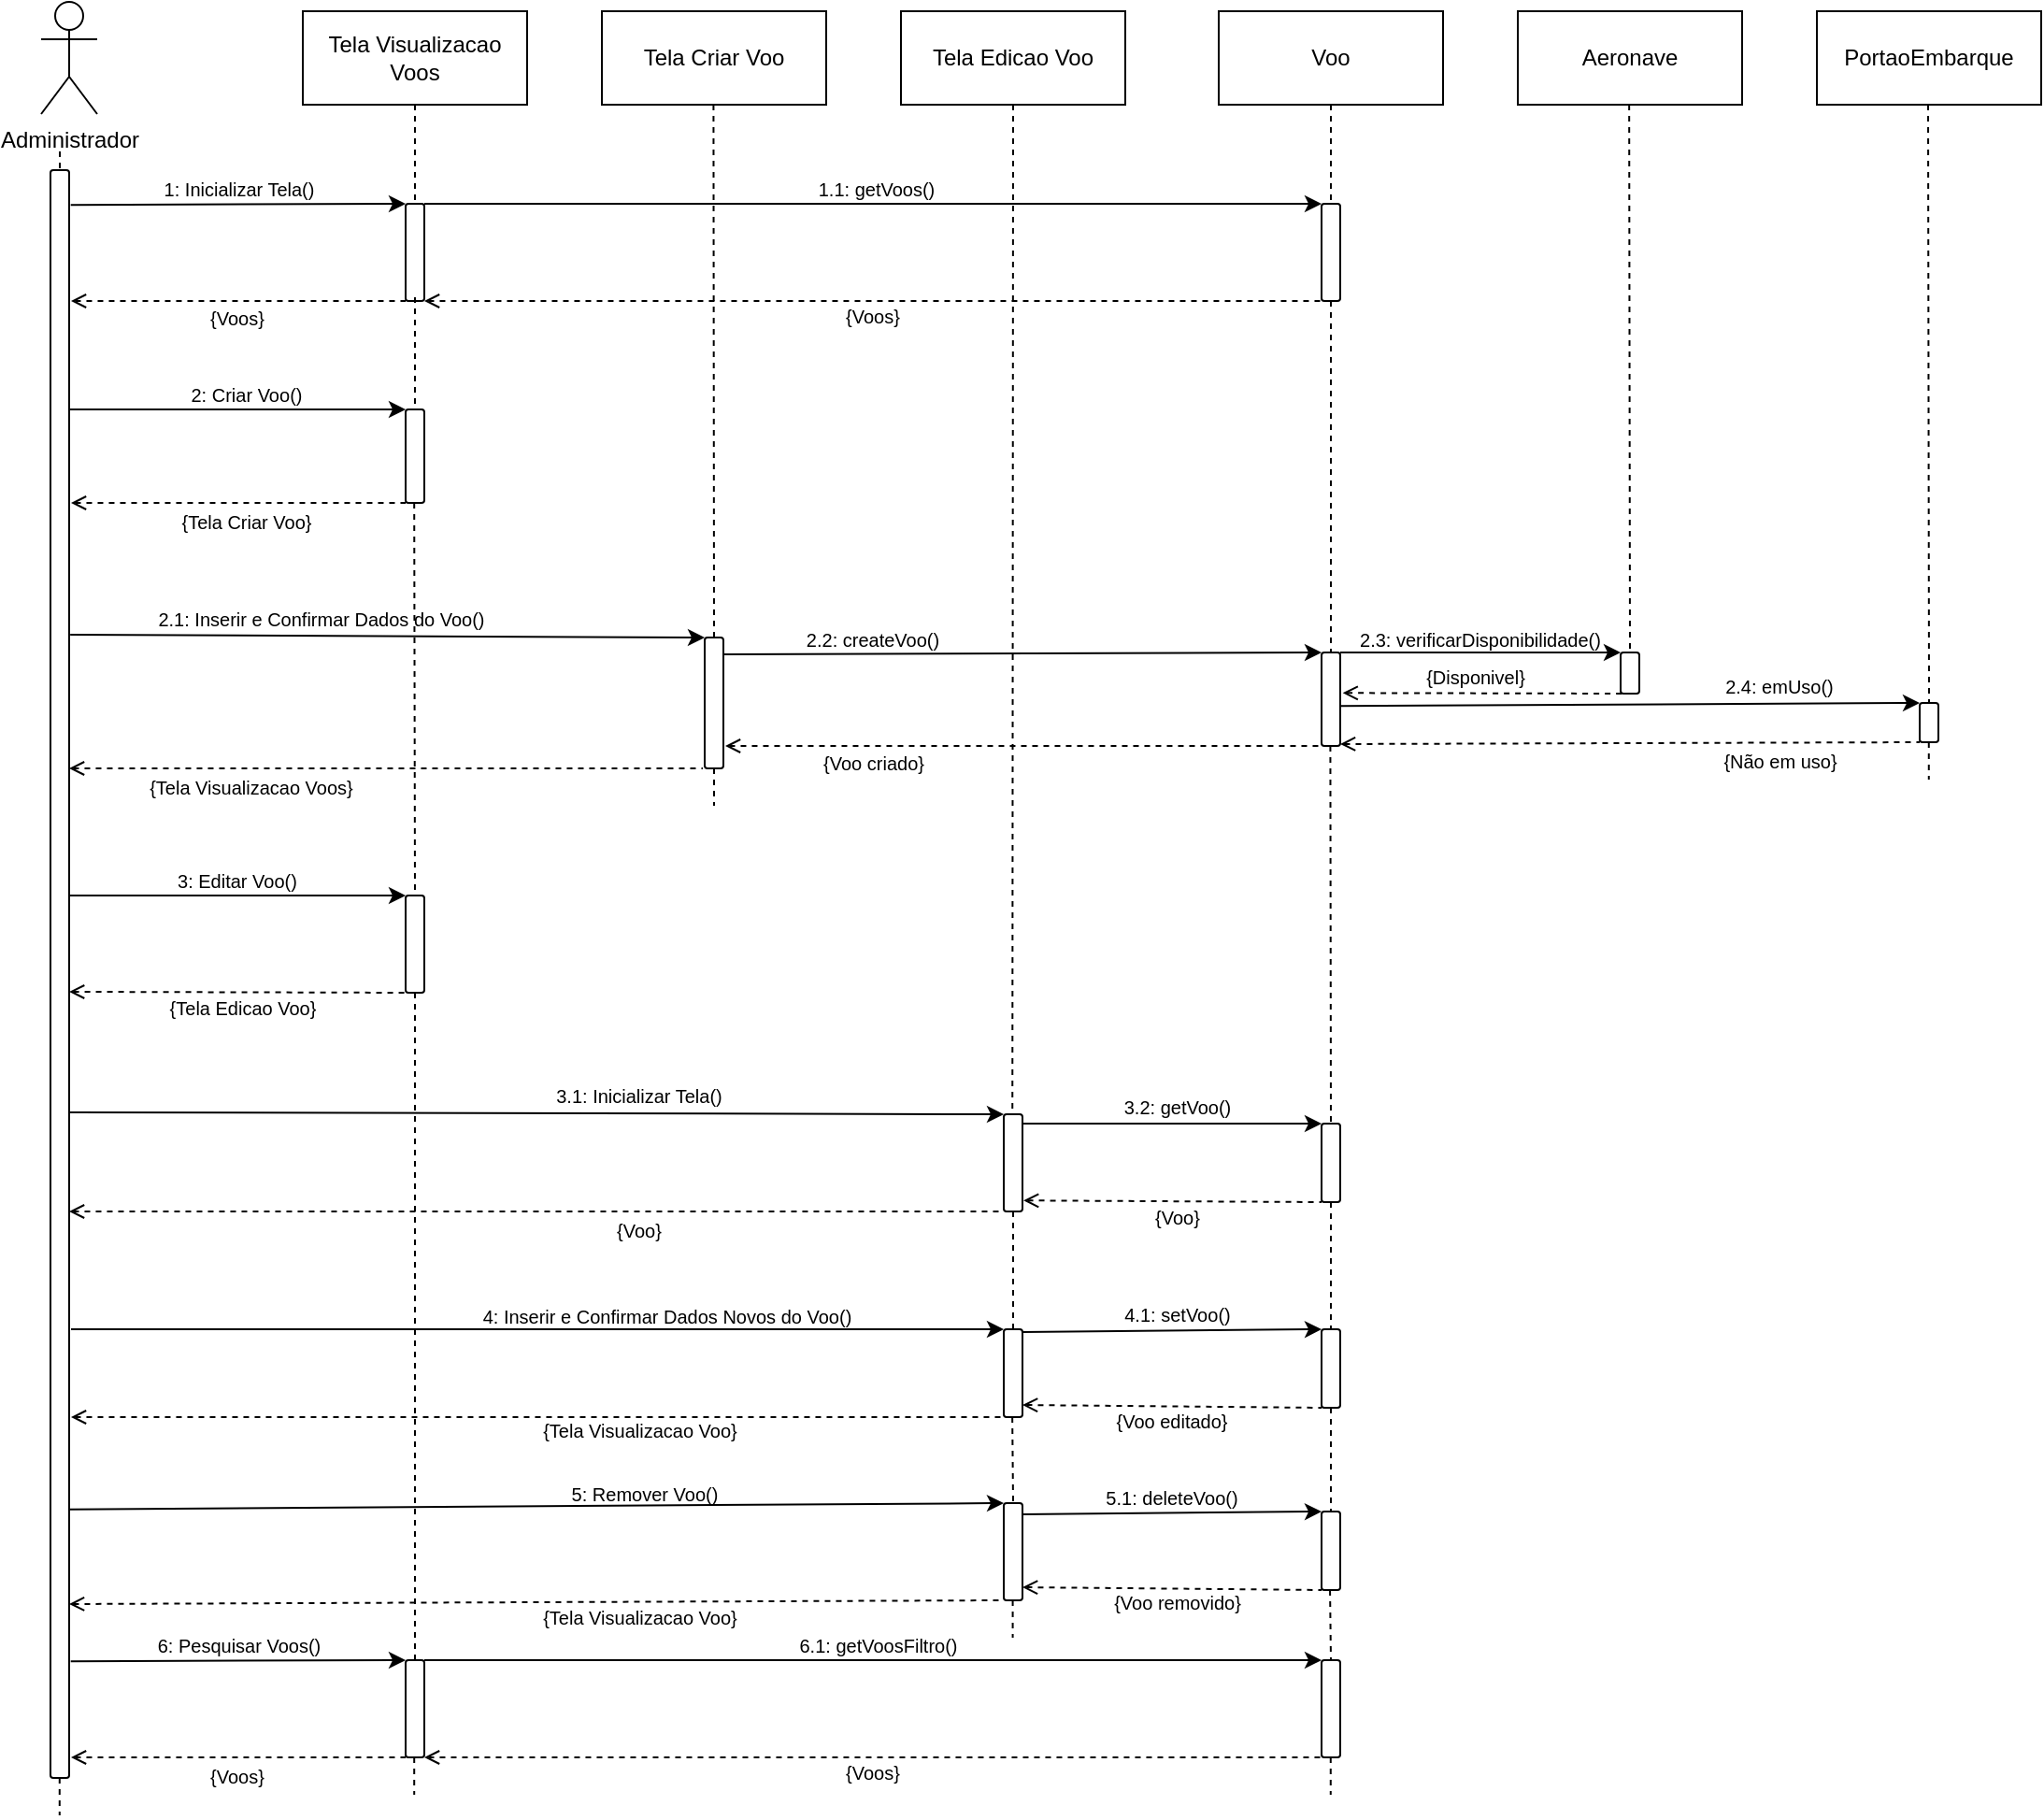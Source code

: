 <mxfile version="26.0.4">
  <diagram name="Página-1" id="dqLcOb5ojzZijLl2xL6k">
    <mxGraphModel dx="1434" dy="706" grid="1" gridSize="10" guides="1" tooltips="1" connect="1" arrows="1" fold="1" page="1" pageScale="1" pageWidth="827" pageHeight="1169" math="0" shadow="0">
      <root>
        <mxCell id="0" />
        <mxCell id="1" parent="0" />
        <mxCell id="axeA_orivt2Zv7nJtLyO-1" value="Administrador" style="shape=umlActor;verticalLabelPosition=bottom;verticalAlign=top;html=1;outlineConnect=0;" parent="1" vertex="1">
          <mxGeometry x="130" y="210" width="30" height="60" as="geometry" />
        </mxCell>
        <mxCell id="axeA_orivt2Zv7nJtLyO-3" value="Tela Visualizacao Voos" style="rounded=0;whiteSpace=wrap;html=1;" parent="1" vertex="1">
          <mxGeometry x="270" y="215" width="120" height="50" as="geometry" />
        </mxCell>
        <mxCell id="axeA_orivt2Zv7nJtLyO-4" value="Voo" style="rounded=0;whiteSpace=wrap;html=1;" parent="1" vertex="1">
          <mxGeometry x="760" y="215" width="120" height="50" as="geometry" />
        </mxCell>
        <mxCell id="axeA_orivt2Zv7nJtLyO-5" value="" style="endArrow=none;dashed=1;html=1;rounded=0;exitX=0.5;exitY=1;exitDx=0;exitDy=0;" parent="1" source="axeA_orivt2Zv7nJtLyO-8" edge="1">
          <mxGeometry width="50" height="50" relative="1" as="geometry">
            <mxPoint x="140" y="290" as="sourcePoint" />
            <mxPoint x="140" y="912.5" as="targetPoint" />
          </mxGeometry>
        </mxCell>
        <mxCell id="axeA_orivt2Zv7nJtLyO-9" value="" style="endArrow=none;dashed=1;html=1;rounded=0;entryX=0.5;entryY=0;entryDx=0;entryDy=0;" parent="1" target="axeA_orivt2Zv7nJtLyO-8" edge="1">
          <mxGeometry width="50" height="50" relative="1" as="geometry">
            <mxPoint x="140" y="290" as="sourcePoint" />
            <mxPoint x="140" y="650" as="targetPoint" />
          </mxGeometry>
        </mxCell>
        <mxCell id="axeA_orivt2Zv7nJtLyO-8" value="" style="rounded=1;whiteSpace=wrap;html=1;" parent="1" vertex="1">
          <mxGeometry x="135" y="300" width="10" height="860" as="geometry" />
        </mxCell>
        <mxCell id="axeA_orivt2Zv7nJtLyO-12" value="" style="rounded=1;whiteSpace=wrap;html=1;" parent="1" vertex="1">
          <mxGeometry x="325" y="428" width="10" height="50" as="geometry" />
        </mxCell>
        <mxCell id="axeA_orivt2Zv7nJtLyO-13" value="" style="endArrow=classic;html=1;rounded=0;entryX=0;entryY=0;entryDx=0;entryDy=0;" parent="1" target="axeA_orivt2Zv7nJtLyO-12" edge="1">
          <mxGeometry width="50" height="50" relative="1" as="geometry">
            <mxPoint x="145" y="428" as="sourcePoint" />
            <mxPoint x="320" y="428" as="targetPoint" />
          </mxGeometry>
        </mxCell>
        <mxCell id="axeA_orivt2Zv7nJtLyO-14" value="&lt;font&gt;2: Criar &lt;/font&gt;Voo&lt;font&gt;()&lt;/font&gt;" style="text;html=1;align=center;verticalAlign=middle;whiteSpace=wrap;rounded=0;fontSize=10;" parent="1" vertex="1">
          <mxGeometry x="170" y="410" width="140" height="20" as="geometry" />
        </mxCell>
        <mxCell id="axeA_orivt2Zv7nJtLyO-15" value="" style="endArrow=none;dashed=1;html=1;rounded=0;exitX=0.5;exitY=1;exitDx=0;exitDy=0;entryX=0.5;entryY=0;entryDx=0;entryDy=0;" parent="1" source="axeA_orivt2Zv7nJtLyO-4" target="axeA_orivt2Zv7nJtLyO-65" edge="1">
          <mxGeometry width="50" height="50" relative="1" as="geometry">
            <mxPoint x="929.76" y="265" as="sourcePoint" />
            <mxPoint x="929.76" y="515" as="targetPoint" />
          </mxGeometry>
        </mxCell>
        <mxCell id="axeA_orivt2Zv7nJtLyO-17" value="Tela Criar Voo" style="rounded=0;whiteSpace=wrap;html=1;" parent="1" vertex="1">
          <mxGeometry x="430" y="215" width="120" height="50" as="geometry" />
        </mxCell>
        <mxCell id="axeA_orivt2Zv7nJtLyO-18" value="" style="endArrow=none;dashed=1;html=1;rounded=0;exitX=0.5;exitY=1;exitDx=0;exitDy=0;" parent="1" source="axeA_orivt2Zv7nJtLyO-22" edge="1">
          <mxGeometry width="50" height="50" relative="1" as="geometry">
            <mxPoint x="489.76" y="395" as="sourcePoint" />
            <mxPoint x="490" y="640" as="targetPoint" />
          </mxGeometry>
        </mxCell>
        <mxCell id="axeA_orivt2Zv7nJtLyO-20" value="{Tela Criar&amp;nbsp;Voo}" style="text;html=1;align=center;verticalAlign=middle;whiteSpace=wrap;rounded=0;fontSize=10;" parent="1" vertex="1">
          <mxGeometry x="165" y="478" width="150" height="20" as="geometry" />
        </mxCell>
        <mxCell id="axeA_orivt2Zv7nJtLyO-23" value="" style="endArrow=none;html=1;rounded=0;entryX=0;entryY=1;entryDx=0;entryDy=0;dashed=1;endFill=0;startArrow=open;startFill=0;" parent="1" target="axeA_orivt2Zv7nJtLyO-12" edge="1">
          <mxGeometry width="50" height="50" relative="1" as="geometry">
            <mxPoint x="146" y="478" as="sourcePoint" />
            <mxPoint x="290" y="478" as="targetPoint" />
          </mxGeometry>
        </mxCell>
        <mxCell id="axeA_orivt2Zv7nJtLyO-22" value="" style="rounded=1;whiteSpace=wrap;html=1;" parent="1" vertex="1">
          <mxGeometry x="485" y="550" width="10" height="70" as="geometry" />
        </mxCell>
        <mxCell id="axeA_orivt2Zv7nJtLyO-27" value="" style="endArrow=classic;html=1;rounded=0;entryX=0;entryY=0;entryDx=0;entryDy=0;exitX=1.058;exitY=0.289;exitDx=0;exitDy=0;exitPerimeter=0;" parent="1" source="axeA_orivt2Zv7nJtLyO-8" target="axeA_orivt2Zv7nJtLyO-22" edge="1">
          <mxGeometry width="50" height="50" relative="1" as="geometry">
            <mxPoint x="150" y="550" as="sourcePoint" />
            <mxPoint x="485" y="550" as="targetPoint" />
          </mxGeometry>
        </mxCell>
        <mxCell id="axeA_orivt2Zv7nJtLyO-30" value="&lt;font&gt;2.1: Inserir e Confirmar Dados do &lt;/font&gt;Voo&lt;font&gt;()&lt;/font&gt;" style="text;html=1;align=center;verticalAlign=middle;whiteSpace=wrap;rounded=0;fontSize=10;" parent="1" vertex="1">
          <mxGeometry x="155" y="530" width="250" height="20" as="geometry" />
        </mxCell>
        <mxCell id="axeA_orivt2Zv7nJtLyO-31" value="" style="endArrow=classic;html=1;rounded=0;exitX=1.024;exitY=0.356;exitDx=0;exitDy=0;exitPerimeter=0;entryX=0;entryY=0;entryDx=0;entryDy=0;" parent="1" target="axeA_orivt2Zv7nJtLyO-32" edge="1">
          <mxGeometry width="50" height="50" relative="1" as="geometry">
            <mxPoint x="495" y="559" as="sourcePoint" />
            <mxPoint x="630" y="558" as="targetPoint" />
          </mxGeometry>
        </mxCell>
        <mxCell id="axeA_orivt2Zv7nJtLyO-32" value="" style="rounded=1;whiteSpace=wrap;html=1;" parent="1" vertex="1">
          <mxGeometry x="815" y="558" width="10" height="50" as="geometry" />
        </mxCell>
        <mxCell id="axeA_orivt2Zv7nJtLyO-34" value="" style="endArrow=none;html=1;rounded=0;entryX=0;entryY=1;entryDx=0;entryDy=0;dashed=1;endFill=0;startArrow=open;startFill=0;" parent="1" target="axeA_orivt2Zv7nJtLyO-32" edge="1">
          <mxGeometry width="50" height="50" relative="1" as="geometry">
            <mxPoint x="496" y="608" as="sourcePoint" />
            <mxPoint x="645" y="599" as="targetPoint" />
          </mxGeometry>
        </mxCell>
        <mxCell id="axeA_orivt2Zv7nJtLyO-35" value="2.2: createVoo()" style="text;html=1;align=center;verticalAlign=middle;whiteSpace=wrap;rounded=0;fontSize=10;" parent="1" vertex="1">
          <mxGeometry x="475" y="541" width="200" height="20" as="geometry" />
        </mxCell>
        <mxCell id="axeA_orivt2Zv7nJtLyO-36" value="" style="endArrow=none;html=1;rounded=0;entryX=0;entryY=1;entryDx=0;entryDy=0;dashed=1;endFill=0;startArrow=open;startFill=0;" parent="1" edge="1">
          <mxGeometry width="50" height="50" relative="1" as="geometry">
            <mxPoint x="145" y="620" as="sourcePoint" />
            <mxPoint x="484" y="620" as="targetPoint" />
          </mxGeometry>
        </mxCell>
        <mxCell id="axeA_orivt2Zv7nJtLyO-37" value="{Tela Visualizacao&amp;nbsp;Voos}" style="text;html=1;align=center;verticalAlign=middle;whiteSpace=wrap;rounded=0;fontSize=10;" parent="1" vertex="1">
          <mxGeometry x="155" y="620" width="175" height="20" as="geometry" />
        </mxCell>
        <mxCell id="axeA_orivt2Zv7nJtLyO-40" value="Tela Edicao Voo" style="rounded=0;whiteSpace=wrap;html=1;" parent="1" vertex="1">
          <mxGeometry x="590" y="215" width="120" height="50" as="geometry" />
        </mxCell>
        <mxCell id="axeA_orivt2Zv7nJtLyO-45" value="" style="endArrow=none;dashed=1;html=1;rounded=0;exitX=0.5;exitY=1;exitDx=0;exitDy=0;entryX=0.5;entryY=0;entryDx=0;entryDy=0;" parent="1" source="axeA_orivt2Zv7nJtLyO-81" target="0-eEK_Ey9VHcflzUC_9f-5" edge="1">
          <mxGeometry width="50" height="50" relative="1" as="geometry">
            <mxPoint x="650" y="140" as="sourcePoint" />
            <mxPoint x="650" y="915" as="targetPoint" />
          </mxGeometry>
        </mxCell>
        <mxCell id="axeA_orivt2Zv7nJtLyO-54" value="" style="rounded=1;whiteSpace=wrap;html=1;" parent="1" vertex="1">
          <mxGeometry x="325" y="318" width="10" height="52" as="geometry" />
        </mxCell>
        <mxCell id="axeA_orivt2Zv7nJtLyO-60" value="" style="endArrow=classic;html=1;rounded=0;exitX=1.085;exitY=0.449;exitDx=0;exitDy=0;exitPerimeter=0;entryX=0;entryY=0;entryDx=0;entryDy=0;" parent="1" target="axeA_orivt2Zv7nJtLyO-54" edge="1">
          <mxGeometry width="50" height="50" relative="1" as="geometry">
            <mxPoint x="145.85" y="318.59" as="sourcePoint" />
            <mxPoint x="690" y="309" as="targetPoint" />
          </mxGeometry>
        </mxCell>
        <mxCell id="axeA_orivt2Zv7nJtLyO-61" value="" style="endArrow=none;html=1;rounded=0;entryX=0;entryY=1;entryDx=0;entryDy=0;dashed=1;endFill=0;startArrow=open;startFill=0;" parent="1" target="axeA_orivt2Zv7nJtLyO-54" edge="1">
          <mxGeometry width="50" height="50" relative="1" as="geometry">
            <mxPoint x="146" y="370" as="sourcePoint" />
            <mxPoint x="635" y="368" as="targetPoint" />
          </mxGeometry>
        </mxCell>
        <mxCell id="axeA_orivt2Zv7nJtLyO-63" value="&lt;font&gt;1: Inicializar Tela()&lt;/font&gt;" style="text;html=1;align=center;verticalAlign=middle;whiteSpace=wrap;rounded=0;fontSize=10;" parent="1" vertex="1">
          <mxGeometry x="156" y="300" width="160" height="20" as="geometry" />
        </mxCell>
        <mxCell id="axeA_orivt2Zv7nJtLyO-65" value="" style="rounded=1;whiteSpace=wrap;html=1;" parent="1" vertex="1">
          <mxGeometry x="815" y="318" width="10" height="52" as="geometry" />
        </mxCell>
        <mxCell id="axeA_orivt2Zv7nJtLyO-66" value="" style="endArrow=classic;html=1;rounded=0;exitX=1;exitY=0;exitDx=0;exitDy=0;entryX=0;entryY=0;entryDx=0;entryDy=0;" parent="1" source="axeA_orivt2Zv7nJtLyO-54" target="axeA_orivt2Zv7nJtLyO-65" edge="1">
          <mxGeometry width="50" height="50" relative="1" as="geometry">
            <mxPoint x="624" y="318.66" as="sourcePoint" />
            <mxPoint x="820" y="320" as="targetPoint" />
          </mxGeometry>
        </mxCell>
        <mxCell id="axeA_orivt2Zv7nJtLyO-67" value="" style="endArrow=none;html=1;rounded=0;entryX=0;entryY=1;entryDx=0;entryDy=0;dashed=1;endFill=0;startArrow=open;startFill=0;exitX=1;exitY=1;exitDx=0;exitDy=0;" parent="1" source="axeA_orivt2Zv7nJtLyO-54" target="axeA_orivt2Zv7nJtLyO-65" edge="1">
          <mxGeometry width="50" height="50" relative="1" as="geometry">
            <mxPoint x="623" y="368" as="sourcePoint" />
            <mxPoint x="925" y="368" as="targetPoint" />
          </mxGeometry>
        </mxCell>
        <mxCell id="axeA_orivt2Zv7nJtLyO-68" value="&lt;font&gt;3.2: get&lt;/font&gt;Voo&lt;font&gt;()&lt;/font&gt;" style="text;html=1;align=center;verticalAlign=middle;whiteSpace=wrap;rounded=0;fontSize=10;" parent="1" vertex="1">
          <mxGeometry x="658" y="791" width="160" height="20" as="geometry" />
        </mxCell>
        <mxCell id="axeA_orivt2Zv7nJtLyO-70" value="{Voos}" style="text;html=1;align=center;verticalAlign=middle;whiteSpace=wrap;rounded=0;fontSize=10;" parent="1" vertex="1">
          <mxGeometry x="510" y="368" width="130" height="20" as="geometry" />
        </mxCell>
        <mxCell id="axeA_orivt2Zv7nJtLyO-73" value="{Voos}" style="text;html=1;align=center;verticalAlign=middle;whiteSpace=wrap;rounded=0;fontSize=10;" parent="1" vertex="1">
          <mxGeometry x="145" y="369" width="180" height="20" as="geometry" />
        </mxCell>
        <mxCell id="axeA_orivt2Zv7nJtLyO-76" value="" style="rounded=1;whiteSpace=wrap;html=1;" parent="1" vertex="1">
          <mxGeometry x="325" y="688" width="10" height="52" as="geometry" />
        </mxCell>
        <mxCell id="axeA_orivt2Zv7nJtLyO-77" value="" style="endArrow=classic;html=1;rounded=0;entryX=0;entryY=0;entryDx=0;entryDy=0;" parent="1" target="axeA_orivt2Zv7nJtLyO-76" edge="1">
          <mxGeometry width="50" height="50" relative="1" as="geometry">
            <mxPoint x="145" y="688" as="sourcePoint" />
            <mxPoint x="691" y="677" as="targetPoint" />
          </mxGeometry>
        </mxCell>
        <mxCell id="axeA_orivt2Zv7nJtLyO-78" value="" style="endArrow=none;html=1;rounded=0;entryX=0;entryY=1;entryDx=0;entryDy=0;dashed=1;endFill=0;startArrow=open;startFill=0;exitX=1.005;exitY=0.617;exitDx=0;exitDy=0;exitPerimeter=0;" parent="1" target="axeA_orivt2Zv7nJtLyO-76" edge="1">
          <mxGeometry width="50" height="50" relative="1" as="geometry">
            <mxPoint x="145.05" y="739.47" as="sourcePoint" />
            <mxPoint x="636" y="736" as="targetPoint" />
          </mxGeometry>
        </mxCell>
        <mxCell id="axeA_orivt2Zv7nJtLyO-79" value="&lt;font&gt;3: Editar &lt;/font&gt;Voo&lt;font&gt;()&lt;/font&gt;" style="text;html=1;align=center;verticalAlign=middle;whiteSpace=wrap;rounded=0;fontSize=10;" parent="1" vertex="1">
          <mxGeometry x="155" y="670" width="160" height="20" as="geometry" />
        </mxCell>
        <mxCell id="axeA_orivt2Zv7nJtLyO-80" value="{Tela Edicao&amp;nbsp;Voo}" style="text;html=1;align=center;verticalAlign=middle;whiteSpace=wrap;rounded=0;fontSize=10;" parent="1" vertex="1">
          <mxGeometry x="148" y="738" width="180" height="20" as="geometry" />
        </mxCell>
        <mxCell id="axeA_orivt2Zv7nJtLyO-81" value="" style="rounded=1;whiteSpace=wrap;html=1;" parent="1" vertex="1">
          <mxGeometry x="645" y="805" width="10" height="52" as="geometry" />
        </mxCell>
        <mxCell id="axeA_orivt2Zv7nJtLyO-83" value="" style="endArrow=classic;html=1;rounded=0;entryX=0;entryY=0;entryDx=0;entryDy=0;exitX=1.015;exitY=0.586;exitDx=0;exitDy=0;exitPerimeter=0;" parent="1" source="axeA_orivt2Zv7nJtLyO-8" target="axeA_orivt2Zv7nJtLyO-81" edge="1">
          <mxGeometry width="50" height="50" relative="1" as="geometry">
            <mxPoint x="150" y="805" as="sourcePoint" />
            <mxPoint x="785" y="809" as="targetPoint" />
          </mxGeometry>
        </mxCell>
        <mxCell id="axeA_orivt2Zv7nJtLyO-84" value="" style="endArrow=none;html=1;rounded=0;entryX=0;entryY=1;entryDx=0;entryDy=0;dashed=1;endFill=0;startArrow=open;startFill=0;" parent="1" target="axeA_orivt2Zv7nJtLyO-81" edge="1">
          <mxGeometry width="50" height="50" relative="1" as="geometry">
            <mxPoint x="145" y="857" as="sourcePoint" />
            <mxPoint x="785" y="861" as="targetPoint" />
          </mxGeometry>
        </mxCell>
        <mxCell id="axeA_orivt2Zv7nJtLyO-85" value="&lt;font&gt;3.1: Inicializar Tela()&lt;/font&gt;" style="text;html=1;align=center;verticalAlign=middle;whiteSpace=wrap;rounded=0;fontSize=10;" parent="1" vertex="1">
          <mxGeometry x="370" y="785" width="160" height="20" as="geometry" />
        </mxCell>
        <mxCell id="axeA_orivt2Zv7nJtLyO-87" value="" style="endArrow=none;dashed=1;html=1;rounded=0;entryX=0.5;entryY=0;entryDx=0;entryDy=0;" parent="1" source="axeA_orivt2Zv7nJtLyO-88" target="0-eEK_Ey9VHcflzUC_9f-7" edge="1">
          <mxGeometry width="50" height="50" relative="1" as="geometry">
            <mxPoint x="795" y="635" as="sourcePoint" />
            <mxPoint x="795" y="925" as="targetPoint" />
          </mxGeometry>
        </mxCell>
        <mxCell id="axeA_orivt2Zv7nJtLyO-88" value="" style="rounded=1;whiteSpace=wrap;html=1;" parent="1" vertex="1">
          <mxGeometry x="815" y="810" width="10" height="42" as="geometry" />
        </mxCell>
        <mxCell id="axeA_orivt2Zv7nJtLyO-90" value="" style="endArrow=classic;html=1;rounded=0;exitX=1;exitY=0;exitDx=0;exitDy=0;entryX=0;entryY=0;entryDx=0;entryDy=0;" parent="1" target="axeA_orivt2Zv7nJtLyO-88" edge="1">
          <mxGeometry width="50" height="50" relative="1" as="geometry">
            <mxPoint x="655" y="810" as="sourcePoint" />
            <mxPoint x="935" y="810.66" as="targetPoint" />
          </mxGeometry>
        </mxCell>
        <mxCell id="axeA_orivt2Zv7nJtLyO-91" value="" style="endArrow=none;html=1;rounded=0;entryX=0;entryY=1;entryDx=0;entryDy=0;dashed=1;endFill=0;startArrow=open;startFill=0;exitX=1.054;exitY=0.887;exitDx=0;exitDy=0;exitPerimeter=0;" parent="1" source="axeA_orivt2Zv7nJtLyO-81" target="axeA_orivt2Zv7nJtLyO-88" edge="1">
          <mxGeometry width="50" height="50" relative="1" as="geometry">
            <mxPoint x="660" y="852" as="sourcePoint" />
            <mxPoint x="786" y="852" as="targetPoint" />
          </mxGeometry>
        </mxCell>
        <mxCell id="axeA_orivt2Zv7nJtLyO-92" value="&lt;font&gt;1.1: get&lt;/font&gt;Voo&lt;font&gt;s()&lt;/font&gt;" style="text;html=1;align=center;verticalAlign=middle;whiteSpace=wrap;rounded=0;fontSize=10;" parent="1" vertex="1">
          <mxGeometry x="497" y="300" width="160" height="20" as="geometry" />
        </mxCell>
        <mxCell id="axeA_orivt2Zv7nJtLyO-93" value="{Voo}" style="text;html=1;align=center;verticalAlign=middle;whiteSpace=wrap;rounded=0;fontSize=10;" parent="1" vertex="1">
          <mxGeometry x="673" y="850" width="130" height="20" as="geometry" />
        </mxCell>
        <mxCell id="axeA_orivt2Zv7nJtLyO-94" value="{Voo}" style="text;html=1;align=center;verticalAlign=middle;whiteSpace=wrap;rounded=0;fontSize=10;" parent="1" vertex="1">
          <mxGeometry x="385" y="857" width="130" height="20" as="geometry" />
        </mxCell>
        <mxCell id="0-eEK_Ey9VHcflzUC_9f-3" value="&lt;font&gt;4: Inserir e Confirmar Dados Novos do &lt;/font&gt;Voo&lt;font&gt;()&lt;/font&gt;" style="text;html=1;align=center;verticalAlign=middle;whiteSpace=wrap;rounded=0;fontSize=10;" parent="1" vertex="1">
          <mxGeometry x="330" y="903" width="270" height="20" as="geometry" />
        </mxCell>
        <mxCell id="0-eEK_Ey9VHcflzUC_9f-4" value="" style="endArrow=classic;html=1;rounded=0;entryX=0;entryY=0;entryDx=0;entryDy=0;" parent="1" target="0-eEK_Ey9VHcflzUC_9f-5" edge="1">
          <mxGeometry width="50" height="50" relative="1" as="geometry">
            <mxPoint x="146" y="920" as="sourcePoint" />
            <mxPoint x="785" y="929" as="targetPoint" />
            <Array as="points">
              <mxPoint x="370" y="920" />
            </Array>
          </mxGeometry>
        </mxCell>
        <mxCell id="0-eEK_Ey9VHcflzUC_9f-5" value="" style="rounded=1;whiteSpace=wrap;html=1;" parent="1" vertex="1">
          <mxGeometry x="645" y="920" width="10" height="47" as="geometry" />
        </mxCell>
        <mxCell id="0-eEK_Ey9VHcflzUC_9f-6" value="" style="endArrow=none;html=1;rounded=0;entryX=0;entryY=1;entryDx=0;entryDy=0;dashed=1;endFill=0;startArrow=open;startFill=0;" parent="1" target="0-eEK_Ey9VHcflzUC_9f-5" edge="1">
          <mxGeometry width="50" height="50" relative="1" as="geometry">
            <mxPoint x="146" y="967" as="sourcePoint" />
            <mxPoint x="784" y="971" as="targetPoint" />
          </mxGeometry>
        </mxCell>
        <mxCell id="0-eEK_Ey9VHcflzUC_9f-7" value="" style="rounded=1;whiteSpace=wrap;html=1;" parent="1" vertex="1">
          <mxGeometry x="815" y="920" width="10" height="42" as="geometry" />
        </mxCell>
        <mxCell id="0-eEK_Ey9VHcflzUC_9f-9" value="&lt;font&gt;4.1: set&lt;/font&gt;Voo&lt;font&gt;()&lt;/font&gt;" style="text;html=1;align=center;verticalAlign=middle;whiteSpace=wrap;rounded=0;fontSize=10;" parent="1" vertex="1">
          <mxGeometry x="658" y="902" width="160" height="20" as="geometry" />
        </mxCell>
        <mxCell id="0-eEK_Ey9VHcflzUC_9f-10" value="" style="endArrow=classic;html=1;rounded=0;exitX=1;exitY=0;exitDx=0;exitDy=0;entryX=0;entryY=0;entryDx=0;entryDy=0;" parent="1" target="0-eEK_Ey9VHcflzUC_9f-7" edge="1">
          <mxGeometry width="50" height="50" relative="1" as="geometry">
            <mxPoint x="655" y="921.5" as="sourcePoint" />
            <mxPoint x="785" y="921.5" as="targetPoint" />
          </mxGeometry>
        </mxCell>
        <mxCell id="0-eEK_Ey9VHcflzUC_9f-12" value="" style="endArrow=none;html=1;rounded=0;entryX=0;entryY=1;entryDx=0;entryDy=0;dashed=1;endFill=0;startArrow=open;startFill=0;exitX=1.054;exitY=0.887;exitDx=0;exitDy=0;exitPerimeter=0;" parent="1" target="0-eEK_Ey9VHcflzUC_9f-7" edge="1">
          <mxGeometry width="50" height="50" relative="1" as="geometry">
            <mxPoint x="655" y="960.5" as="sourcePoint" />
            <mxPoint x="784" y="961.5" as="targetPoint" />
          </mxGeometry>
        </mxCell>
        <mxCell id="0-eEK_Ey9VHcflzUC_9f-13" value="{Tela Visualizacao&amp;nbsp;Voo}" style="text;html=1;align=center;verticalAlign=middle;whiteSpace=wrap;rounded=0;fontSize=10;" parent="1" vertex="1">
          <mxGeometry x="352.5" y="964" width="195" height="20" as="geometry" />
        </mxCell>
        <mxCell id="0-eEK_Ey9VHcflzUC_9f-14" value="&lt;font&gt;5: Remover &lt;/font&gt;Voo&lt;font&gt;()&lt;/font&gt;" style="text;html=1;align=center;verticalAlign=middle;whiteSpace=wrap;rounded=0;fontSize=10;" parent="1" vertex="1">
          <mxGeometry x="328" y="997.5" width="250" height="20" as="geometry" />
        </mxCell>
        <mxCell id="0-eEK_Ey9VHcflzUC_9f-15" value="" style="endArrow=classic;html=1;rounded=0;exitX=0.964;exitY=0.833;exitDx=0;exitDy=0;exitPerimeter=0;entryX=0;entryY=0;entryDx=0;entryDy=0;" parent="1" source="axeA_orivt2Zv7nJtLyO-8" target="0-eEK_Ey9VHcflzUC_9f-16" edge="1">
          <mxGeometry width="50" height="50" relative="1" as="geometry">
            <mxPoint x="146" y="1027" as="sourcePoint" />
            <mxPoint x="640" y="1013" as="targetPoint" />
          </mxGeometry>
        </mxCell>
        <mxCell id="0-eEK_Ey9VHcflzUC_9f-16" value="" style="rounded=1;whiteSpace=wrap;html=1;" parent="1" vertex="1">
          <mxGeometry x="645" y="1013" width="10" height="52" as="geometry" />
        </mxCell>
        <mxCell id="0-eEK_Ey9VHcflzUC_9f-17" value="" style="endArrow=none;html=1;rounded=0;entryX=0;entryY=1;entryDx=0;entryDy=0;dashed=1;endFill=0;startArrow=open;startFill=0;" parent="1" target="0-eEK_Ey9VHcflzUC_9f-16" edge="1">
          <mxGeometry width="50" height="50" relative="1" as="geometry">
            <mxPoint x="145" y="1067" as="sourcePoint" />
            <mxPoint x="784" y="1069" as="targetPoint" />
          </mxGeometry>
        </mxCell>
        <mxCell id="0-eEK_Ey9VHcflzUC_9f-18" value="{Tela Visualizacao Voo}" style="text;html=1;align=center;verticalAlign=middle;whiteSpace=wrap;rounded=0;fontSize=10;" parent="1" vertex="1">
          <mxGeometry x="352.5" y="1064" width="195" height="20" as="geometry" />
        </mxCell>
        <mxCell id="0-eEK_Ey9VHcflzUC_9f-19" value="" style="endArrow=none;dashed=1;html=1;rounded=0;exitX=0.5;exitY=1;exitDx=0;exitDy=0;entryX=0.5;entryY=0;entryDx=0;entryDy=0;" parent="1" source="0-eEK_Ey9VHcflzUC_9f-7" target="0-eEK_Ey9VHcflzUC_9f-20" edge="1">
          <mxGeometry width="50" height="50" relative="1" as="geometry">
            <mxPoint x="794.69" y="971" as="sourcePoint" />
            <mxPoint x="795" y="1019" as="targetPoint" />
          </mxGeometry>
        </mxCell>
        <mxCell id="0-eEK_Ey9VHcflzUC_9f-20" value="" style="rounded=1;whiteSpace=wrap;html=1;" parent="1" vertex="1">
          <mxGeometry x="815" y="1017.5" width="10" height="42" as="geometry" />
        </mxCell>
        <mxCell id="0-eEK_Ey9VHcflzUC_9f-21" value="&lt;font&gt;5.1: delete&lt;/font&gt;Voo&lt;font&gt;()&lt;/font&gt;" style="text;html=1;align=center;verticalAlign=middle;whiteSpace=wrap;rounded=0;fontSize=10;" parent="1" vertex="1">
          <mxGeometry x="655" y="999.5" width="160" height="20" as="geometry" />
        </mxCell>
        <mxCell id="0-eEK_Ey9VHcflzUC_9f-22" value="" style="endArrow=classic;html=1;rounded=0;exitX=1;exitY=0;exitDx=0;exitDy=0;entryX=0;entryY=0;entryDx=0;entryDy=0;" parent="1" target="0-eEK_Ey9VHcflzUC_9f-20" edge="1">
          <mxGeometry width="50" height="50" relative="1" as="geometry">
            <mxPoint x="655" y="1019" as="sourcePoint" />
            <mxPoint x="785" y="1019" as="targetPoint" />
          </mxGeometry>
        </mxCell>
        <mxCell id="0-eEK_Ey9VHcflzUC_9f-23" value="" style="endArrow=none;html=1;rounded=0;entryX=0;entryY=1;entryDx=0;entryDy=0;dashed=1;endFill=0;startArrow=open;startFill=0;exitX=1.054;exitY=0.887;exitDx=0;exitDy=0;exitPerimeter=0;" parent="1" target="0-eEK_Ey9VHcflzUC_9f-20" edge="1">
          <mxGeometry width="50" height="50" relative="1" as="geometry">
            <mxPoint x="655" y="1058" as="sourcePoint" />
            <mxPoint x="784" y="1059" as="targetPoint" />
          </mxGeometry>
        </mxCell>
        <mxCell id="0-eEK_Ey9VHcflzUC_9f-25" value="" style="endArrow=none;dashed=1;html=1;rounded=0;exitX=0.5;exitY=1;exitDx=0;exitDy=0;entryX=0.5;entryY=0;entryDx=0;entryDy=0;" parent="1" target="-u--zJyqtq7YNAQtrUt4-5" edge="1">
          <mxGeometry width="50" height="50" relative="1" as="geometry">
            <mxPoint x="819.53" y="1059.5" as="sourcePoint" />
            <mxPoint x="819.53" y="1079.5" as="targetPoint" />
          </mxGeometry>
        </mxCell>
        <mxCell id="0-eEK_Ey9VHcflzUC_9f-27" value="" style="endArrow=none;dashed=1;html=1;rounded=0;exitX=0.5;exitY=1;exitDx=0;exitDy=0;" parent="1" edge="1">
          <mxGeometry width="50" height="50" relative="1" as="geometry">
            <mxPoint x="139.89" y="1160" as="sourcePoint" />
            <mxPoint x="139.89" y="1180" as="targetPoint" />
          </mxGeometry>
        </mxCell>
        <mxCell id="0-eEK_Ey9VHcflzUC_9f-28" value="{Voo removido}" style="text;html=1;align=center;verticalAlign=middle;whiteSpace=wrap;rounded=0;fontSize=10;" parent="1" vertex="1">
          <mxGeometry x="673" y="1055.5" width="130" height="20" as="geometry" />
        </mxCell>
        <mxCell id="0-eEK_Ey9VHcflzUC_9f-29" value="{Voo editado}" style="text;html=1;align=center;verticalAlign=middle;whiteSpace=wrap;rounded=0;fontSize=10;" parent="1" vertex="1">
          <mxGeometry x="670" y="959" width="130" height="20" as="geometry" />
        </mxCell>
        <mxCell id="UyoI0o9oHa3tuSuAJXwl-8" value="" style="endArrow=none;dashed=1;html=1;rounded=0;exitX=0.5;exitY=1;exitDx=0;exitDy=0;entryX=0.5;entryY=0;entryDx=0;entryDy=0;" parent="1" source="axeA_orivt2Zv7nJtLyO-3" target="axeA_orivt2Zv7nJtLyO-54" edge="1">
          <mxGeometry width="50" height="50" relative="1" as="geometry">
            <mxPoint x="328" y="265" as="sourcePoint" />
            <mxPoint x="328" y="318" as="targetPoint" />
          </mxGeometry>
        </mxCell>
        <mxCell id="UyoI0o9oHa3tuSuAJXwl-10" value="" style="endArrow=none;dashed=1;html=1;rounded=0;exitX=0.5;exitY=1;exitDx=0;exitDy=0;entryX=0.5;entryY=0;entryDx=0;entryDy=0;" parent="1" target="axeA_orivt2Zv7nJtLyO-22" edge="1">
          <mxGeometry width="50" height="50" relative="1" as="geometry">
            <mxPoint x="489.71" y="265" as="sourcePoint" />
            <mxPoint x="489.71" y="318" as="targetPoint" />
          </mxGeometry>
        </mxCell>
        <mxCell id="UyoI0o9oHa3tuSuAJXwl-11" value="" style="endArrow=none;dashed=1;html=1;rounded=0;" parent="1" edge="1">
          <mxGeometry width="50" height="50" relative="1" as="geometry">
            <mxPoint x="820" y="370" as="sourcePoint" />
            <mxPoint x="820" y="558" as="targetPoint" />
          </mxGeometry>
        </mxCell>
        <mxCell id="UyoI0o9oHa3tuSuAJXwl-12" value="" style="endArrow=none;dashed=1;html=1;rounded=0;exitX=0.5;exitY=1;exitDx=0;exitDy=0;entryX=0.5;entryY=0;entryDx=0;entryDy=0;" parent="1" target="axeA_orivt2Zv7nJtLyO-12" edge="1">
          <mxGeometry width="50" height="50" relative="1" as="geometry">
            <mxPoint x="330" y="368" as="sourcePoint" />
            <mxPoint x="330" y="421" as="targetPoint" />
          </mxGeometry>
        </mxCell>
        <mxCell id="UyoI0o9oHa3tuSuAJXwl-14" value="" style="endArrow=none;dashed=1;html=1;rounded=0;exitX=0.5;exitY=1;exitDx=0;exitDy=0;entryX=0.5;entryY=0;entryDx=0;entryDy=0;" parent="1" target="axeA_orivt2Zv7nJtLyO-76" edge="1">
          <mxGeometry width="50" height="50" relative="1" as="geometry">
            <mxPoint x="329.6" y="478" as="sourcePoint" />
            <mxPoint x="329.6" y="538" as="targetPoint" />
          </mxGeometry>
        </mxCell>
        <mxCell id="UyoI0o9oHa3tuSuAJXwl-15" value="" style="endArrow=none;dashed=1;html=1;rounded=0;exitX=0.5;exitY=1;exitDx=0;exitDy=0;entryX=0.5;entryY=0;entryDx=0;entryDy=0;" parent="1" source="axeA_orivt2Zv7nJtLyO-40" edge="1">
          <mxGeometry width="50" height="50" relative="1" as="geometry">
            <mxPoint x="649.62" y="742" as="sourcePoint" />
            <mxPoint x="649.62" y="805" as="targetPoint" />
          </mxGeometry>
        </mxCell>
        <mxCell id="UyoI0o9oHa3tuSuAJXwl-18" value="{Voo criado}" style="text;html=1;align=center;verticalAlign=middle;whiteSpace=wrap;rounded=0;fontSize=10;" parent="1" vertex="1">
          <mxGeometry x="497.5" y="607" width="155" height="20" as="geometry" />
        </mxCell>
        <mxCell id="UyoI0o9oHa3tuSuAJXwl-19" value="" style="endArrow=none;dashed=1;html=1;rounded=0;exitX=0.5;exitY=1;exitDx=0;exitDy=0;entryX=0.5;entryY=0;entryDx=0;entryDy=0;" parent="1" target="0-eEK_Ey9VHcflzUC_9f-16" edge="1">
          <mxGeometry width="50" height="50" relative="1" as="geometry">
            <mxPoint x="649.57" y="967" as="sourcePoint" />
            <mxPoint x="650" y="1010" as="targetPoint" />
          </mxGeometry>
        </mxCell>
        <mxCell id="UyoI0o9oHa3tuSuAJXwl-21" value="" style="endArrow=none;dashed=1;html=1;rounded=0;exitX=0.5;exitY=1;exitDx=0;exitDy=0;" parent="1" edge="1">
          <mxGeometry width="50" height="50" relative="1" as="geometry">
            <mxPoint x="649.79" y="1065" as="sourcePoint" />
            <mxPoint x="649.79" y="1085" as="targetPoint" />
          </mxGeometry>
        </mxCell>
        <mxCell id="UyoI0o9oHa3tuSuAJXwl-22" value="" style="endArrow=none;dashed=1;html=1;rounded=0;entryX=0.5;entryY=0;entryDx=0;entryDy=0;" parent="1" target="axeA_orivt2Zv7nJtLyO-88" edge="1">
          <mxGeometry width="50" height="50" relative="1" as="geometry">
            <mxPoint x="819.71" y="608" as="sourcePoint" />
            <mxPoint x="819.71" y="796" as="targetPoint" />
          </mxGeometry>
        </mxCell>
        <mxCell id="UyoI0o9oHa3tuSuAJXwl-23" value="" style="endArrow=none;dashed=1;html=1;rounded=0;exitX=0.5;exitY=1;exitDx=0;exitDy=0;entryX=0.5;entryY=0;entryDx=0;entryDy=0;" parent="1" target="-u--zJyqtq7YNAQtrUt4-1" edge="1">
          <mxGeometry width="50" height="50" relative="1" as="geometry">
            <mxPoint x="330.0" y="740" as="sourcePoint" />
            <mxPoint x="330.0" y="760" as="targetPoint" />
          </mxGeometry>
        </mxCell>
        <mxCell id="-u--zJyqtq7YNAQtrUt4-1" value="" style="rounded=1;whiteSpace=wrap;html=1;" parent="1" vertex="1">
          <mxGeometry x="325" y="1097" width="10" height="52" as="geometry" />
        </mxCell>
        <mxCell id="-u--zJyqtq7YNAQtrUt4-2" value="" style="endArrow=classic;html=1;rounded=0;exitX=1.085;exitY=0.449;exitDx=0;exitDy=0;exitPerimeter=0;entryX=0;entryY=0;entryDx=0;entryDy=0;" parent="1" target="-u--zJyqtq7YNAQtrUt4-1" edge="1">
          <mxGeometry width="50" height="50" relative="1" as="geometry">
            <mxPoint x="145.85" y="1097.59" as="sourcePoint" />
            <mxPoint x="690" y="1088" as="targetPoint" />
          </mxGeometry>
        </mxCell>
        <mxCell id="-u--zJyqtq7YNAQtrUt4-3" value="" style="endArrow=none;html=1;rounded=0;entryX=0;entryY=1;entryDx=0;entryDy=0;dashed=1;endFill=0;startArrow=open;startFill=0;" parent="1" target="-u--zJyqtq7YNAQtrUt4-1" edge="1">
          <mxGeometry width="50" height="50" relative="1" as="geometry">
            <mxPoint x="146" y="1149" as="sourcePoint" />
            <mxPoint x="635" y="1147" as="targetPoint" />
          </mxGeometry>
        </mxCell>
        <mxCell id="-u--zJyqtq7YNAQtrUt4-4" value="&lt;font&gt;6: Pesquisar&amp;nbsp;&lt;/font&gt;&lt;font&gt;&lt;/font&gt;Voo&lt;font&gt;s()&lt;/font&gt;" style="text;html=1;align=center;verticalAlign=middle;whiteSpace=wrap;rounded=0;fontSize=10;" parent="1" vertex="1">
          <mxGeometry x="156" y="1079" width="160" height="20" as="geometry" />
        </mxCell>
        <mxCell id="-u--zJyqtq7YNAQtrUt4-5" value="" style="rounded=1;whiteSpace=wrap;html=1;" parent="1" vertex="1">
          <mxGeometry x="815" y="1097" width="10" height="52" as="geometry" />
        </mxCell>
        <mxCell id="-u--zJyqtq7YNAQtrUt4-6" value="" style="endArrow=classic;html=1;rounded=0;exitX=1;exitY=0;exitDx=0;exitDy=0;entryX=0;entryY=0;entryDx=0;entryDy=0;" parent="1" source="-u--zJyqtq7YNAQtrUt4-1" target="-u--zJyqtq7YNAQtrUt4-5" edge="1">
          <mxGeometry width="50" height="50" relative="1" as="geometry">
            <mxPoint x="624" y="1097.66" as="sourcePoint" />
            <mxPoint x="820" y="1099" as="targetPoint" />
          </mxGeometry>
        </mxCell>
        <mxCell id="-u--zJyqtq7YNAQtrUt4-7" value="" style="endArrow=none;html=1;rounded=0;entryX=0;entryY=1;entryDx=0;entryDy=0;dashed=1;endFill=0;startArrow=open;startFill=0;exitX=1;exitY=1;exitDx=0;exitDy=0;" parent="1" source="-u--zJyqtq7YNAQtrUt4-1" target="-u--zJyqtq7YNAQtrUt4-5" edge="1">
          <mxGeometry width="50" height="50" relative="1" as="geometry">
            <mxPoint x="623" y="1147" as="sourcePoint" />
            <mxPoint x="925" y="1147" as="targetPoint" />
          </mxGeometry>
        </mxCell>
        <mxCell id="-u--zJyqtq7YNAQtrUt4-8" value="{&lt;font&gt;&lt;/font&gt;Voos}" style="text;html=1;align=center;verticalAlign=middle;whiteSpace=wrap;rounded=0;fontSize=10;" parent="1" vertex="1">
          <mxGeometry x="510" y="1147" width="130" height="20" as="geometry" />
        </mxCell>
        <mxCell id="-u--zJyqtq7YNAQtrUt4-9" value="{Voos}" style="text;html=1;align=center;verticalAlign=middle;whiteSpace=wrap;rounded=0;fontSize=10;" parent="1" vertex="1">
          <mxGeometry x="145" y="1149" width="180" height="20" as="geometry" />
        </mxCell>
        <mxCell id="-u--zJyqtq7YNAQtrUt4-10" value="&lt;font&gt;6.1: get&lt;/font&gt;Voo&lt;font&gt;sFiltro()&lt;/font&gt;" style="text;html=1;align=center;verticalAlign=middle;whiteSpace=wrap;rounded=0;fontSize=10;" parent="1" vertex="1">
          <mxGeometry x="498" y="1079" width="160" height="20" as="geometry" />
        </mxCell>
        <mxCell id="-u--zJyqtq7YNAQtrUt4-12" value="" style="endArrow=none;dashed=1;html=1;rounded=0;exitX=0.5;exitY=1;exitDx=0;exitDy=0;" parent="1" edge="1">
          <mxGeometry width="50" height="50" relative="1" as="geometry">
            <mxPoint x="819.89" y="1149" as="sourcePoint" />
            <mxPoint x="819.89" y="1169" as="targetPoint" />
          </mxGeometry>
        </mxCell>
        <mxCell id="RL5L2QmKVNSbqxoODXSL-1" value="" style="endArrow=none;dashed=1;html=1;rounded=0;exitX=0.5;exitY=1;exitDx=0;exitDy=0;" parent="1" edge="1">
          <mxGeometry width="50" height="50" relative="1" as="geometry">
            <mxPoint x="329.6" y="1149" as="sourcePoint" />
            <mxPoint x="329.6" y="1169" as="targetPoint" />
          </mxGeometry>
        </mxCell>
        <mxCell id="wnEiM9dFscX0WscLnpGB-1" value="Aeronave" style="rounded=0;whiteSpace=wrap;html=1;" vertex="1" parent="1">
          <mxGeometry x="920" y="215" width="120" height="50" as="geometry" />
        </mxCell>
        <mxCell id="wnEiM9dFscX0WscLnpGB-2" value="PortaoEmbarque" style="rounded=0;whiteSpace=wrap;html=1;" vertex="1" parent="1">
          <mxGeometry x="1080" y="215" width="120" height="50" as="geometry" />
        </mxCell>
        <mxCell id="wnEiM9dFscX0WscLnpGB-3" value="" style="rounded=1;whiteSpace=wrap;html=1;" vertex="1" parent="1">
          <mxGeometry x="975" y="558" width="10" height="22" as="geometry" />
        </mxCell>
        <mxCell id="wnEiM9dFscX0WscLnpGB-4" value="" style="rounded=1;whiteSpace=wrap;html=1;" vertex="1" parent="1">
          <mxGeometry x="1135" y="585" width="10" height="21" as="geometry" />
        </mxCell>
        <mxCell id="wnEiM9dFscX0WscLnpGB-5" value="" style="endArrow=none;dashed=1;html=1;rounded=0;entryX=0.5;entryY=0;entryDx=0;entryDy=0;" edge="1" parent="1" target="wnEiM9dFscX0WscLnpGB-3">
          <mxGeometry width="50" height="50" relative="1" as="geometry">
            <mxPoint x="979.58" y="265" as="sourcePoint" />
            <mxPoint x="980" y="550" as="targetPoint" />
          </mxGeometry>
        </mxCell>
        <mxCell id="wnEiM9dFscX0WscLnpGB-7" value="" style="endArrow=none;dashed=1;html=1;rounded=0;entryX=0.5;entryY=0;entryDx=0;entryDy=0;" edge="1" parent="1" target="wnEiM9dFscX0WscLnpGB-4">
          <mxGeometry width="50" height="50" relative="1" as="geometry">
            <mxPoint x="1139.5" y="265" as="sourcePoint" />
            <mxPoint x="1139.92" y="558" as="targetPoint" />
          </mxGeometry>
        </mxCell>
        <mxCell id="wnEiM9dFscX0WscLnpGB-8" value="" style="endArrow=classic;html=1;rounded=0;entryX=0;entryY=0;entryDx=0;entryDy=0;exitX=1;exitY=0;exitDx=0;exitDy=0;" edge="1" parent="1" source="axeA_orivt2Zv7nJtLyO-32">
          <mxGeometry width="50" height="50" relative="1" as="geometry">
            <mxPoint x="850" y="570" as="sourcePoint" />
            <mxPoint x="975" y="558" as="targetPoint" />
          </mxGeometry>
        </mxCell>
        <mxCell id="wnEiM9dFscX0WscLnpGB-9" value="" style="endArrow=none;html=1;rounded=0;entryX=0;entryY=1;entryDx=0;entryDy=0;dashed=1;endFill=0;startArrow=open;startFill=0;exitX=1.133;exitY=0.433;exitDx=0;exitDy=0;exitPerimeter=0;" edge="1" parent="1" source="axeA_orivt2Zv7nJtLyO-32">
          <mxGeometry width="50" height="50" relative="1" as="geometry">
            <mxPoint x="658" y="580" as="sourcePoint" />
            <mxPoint x="977" y="580" as="targetPoint" />
          </mxGeometry>
        </mxCell>
        <mxCell id="wnEiM9dFscX0WscLnpGB-10" value="" style="endArrow=classic;html=1;rounded=0;exitX=0.965;exitY=0.573;exitDx=0;exitDy=0;exitPerimeter=0;entryX=0;entryY=0;entryDx=0;entryDy=0;" edge="1" parent="1" source="axeA_orivt2Zv7nJtLyO-32" target="wnEiM9dFscX0WscLnpGB-4">
          <mxGeometry width="50" height="50" relative="1" as="geometry">
            <mxPoint x="825" y="605.83" as="sourcePoint" />
            <mxPoint x="1145" y="604.83" as="targetPoint" />
          </mxGeometry>
        </mxCell>
        <mxCell id="wnEiM9dFscX0WscLnpGB-11" value="" style="endArrow=none;html=1;rounded=0;entryX=0;entryY=1;entryDx=0;entryDy=0;dashed=1;endFill=0;startArrow=open;startFill=0;" edge="1" parent="1" target="wnEiM9dFscX0WscLnpGB-4">
          <mxGeometry width="50" height="50" relative="1" as="geometry">
            <mxPoint x="825" y="607" as="sourcePoint" />
            <mxPoint x="1144" y="607" as="targetPoint" />
          </mxGeometry>
        </mxCell>
        <mxCell id="wnEiM9dFscX0WscLnpGB-12" value="" style="endArrow=none;dashed=1;html=1;rounded=0;exitX=0.5;exitY=1;exitDx=0;exitDy=0;" edge="1" parent="1">
          <mxGeometry width="50" height="50" relative="1" as="geometry">
            <mxPoint x="1139.89" y="606" as="sourcePoint" />
            <mxPoint x="1139.89" y="626" as="targetPoint" />
          </mxGeometry>
        </mxCell>
        <mxCell id="wnEiM9dFscX0WscLnpGB-14" value="2.3: verificarDisponibilidade()" style="text;html=1;align=center;verticalAlign=middle;whiteSpace=wrap;rounded=0;fontSize=10;" vertex="1" parent="1">
          <mxGeometry x="800" y="541" width="200" height="20" as="geometry" />
        </mxCell>
        <mxCell id="wnEiM9dFscX0WscLnpGB-15" value="2.4: emUso()" style="text;html=1;align=center;verticalAlign=middle;whiteSpace=wrap;rounded=0;fontSize=10;" vertex="1" parent="1">
          <mxGeometry x="960" y="566" width="200" height="20" as="geometry" />
        </mxCell>
        <mxCell id="wnEiM9dFscX0WscLnpGB-16" value="{Disponivel}" style="text;html=1;align=center;verticalAlign=middle;whiteSpace=wrap;rounded=0;fontSize=10;" vertex="1" parent="1">
          <mxGeometry x="820" y="561" width="155" height="20" as="geometry" />
        </mxCell>
        <mxCell id="wnEiM9dFscX0WscLnpGB-17" value="{Não em uso}" style="text;html=1;align=center;verticalAlign=middle;whiteSpace=wrap;rounded=0;fontSize=10;" vertex="1" parent="1">
          <mxGeometry x="982.5" y="606" width="155" height="20" as="geometry" />
        </mxCell>
      </root>
    </mxGraphModel>
  </diagram>
</mxfile>
